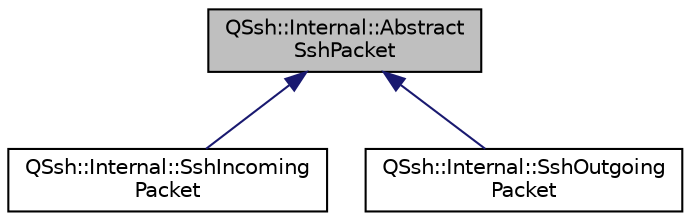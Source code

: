 digraph "QSsh::Internal::AbstractSshPacket"
{
  edge [fontname="Helvetica",fontsize="10",labelfontname="Helvetica",labelfontsize="10"];
  node [fontname="Helvetica",fontsize="10",shape=record];
  Node0 [label="QSsh::Internal::Abstract\lSshPacket",height=0.2,width=0.4,color="black", fillcolor="grey75", style="filled", fontcolor="black"];
  Node0 -> Node1 [dir="back",color="midnightblue",fontsize="10",style="solid",fontname="Helvetica"];
  Node1 [label="QSsh::Internal::SshIncoming\lPacket",height=0.2,width=0.4,color="black", fillcolor="white", style="filled",URL="$class_q_ssh_1_1_internal_1_1_ssh_incoming_packet.html"];
  Node0 -> Node2 [dir="back",color="midnightblue",fontsize="10",style="solid",fontname="Helvetica"];
  Node2 [label="QSsh::Internal::SshOutgoing\lPacket",height=0.2,width=0.4,color="black", fillcolor="white", style="filled",URL="$class_q_ssh_1_1_internal_1_1_ssh_outgoing_packet.html"];
}
